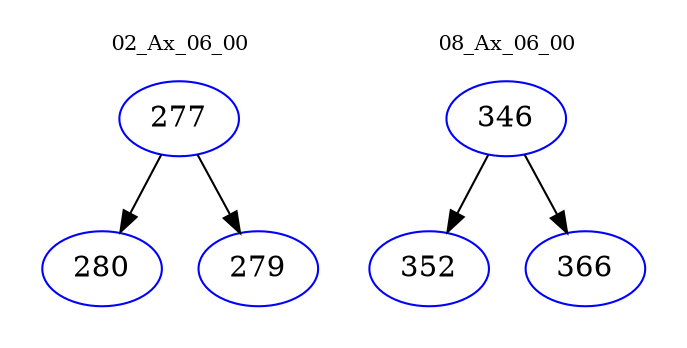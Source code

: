 digraph{
subgraph cluster_0 {
color = white
label = "02_Ax_06_00";
fontsize=10;
T0_277 [label="277", color="blue"]
T0_277 -> T0_280 [color="black"]
T0_280 [label="280", color="blue"]
T0_277 -> T0_279 [color="black"]
T0_279 [label="279", color="blue"]
}
subgraph cluster_1 {
color = white
label = "08_Ax_06_00";
fontsize=10;
T1_346 [label="346", color="blue"]
T1_346 -> T1_352 [color="black"]
T1_352 [label="352", color="blue"]
T1_346 -> T1_366 [color="black"]
T1_366 [label="366", color="blue"]
}
}

